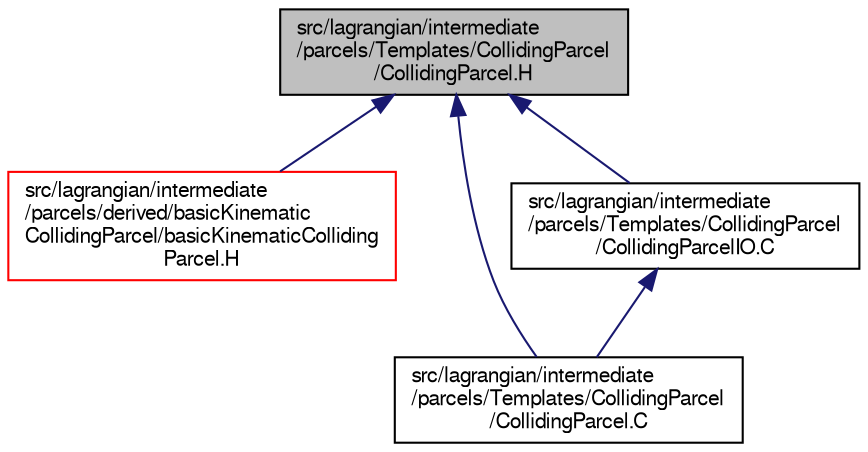 digraph "src/lagrangian/intermediate/parcels/Templates/CollidingParcel/CollidingParcel.H"
{
  bgcolor="transparent";
  edge [fontname="FreeSans",fontsize="10",labelfontname="FreeSans",labelfontsize="10"];
  node [fontname="FreeSans",fontsize="10",shape=record];
  Node304 [label="src/lagrangian/intermediate\l/parcels/Templates/CollidingParcel\l/CollidingParcel.H",height=0.2,width=0.4,color="black", fillcolor="grey75", style="filled", fontcolor="black"];
  Node304 -> Node305 [dir="back",color="midnightblue",fontsize="10",style="solid",fontname="FreeSans"];
  Node305 [label="src/lagrangian/intermediate\l/parcels/derived/basicKinematic\lCollidingParcel/basicKinematicColliding\lParcel.H",height=0.2,width=0.4,color="red",URL="$a05270.html"];
  Node304 -> Node311 [dir="back",color="midnightblue",fontsize="10",style="solid",fontname="FreeSans"];
  Node311 [label="src/lagrangian/intermediate\l/parcels/Templates/CollidingParcel\l/CollidingParcel.C",height=0.2,width=0.4,color="black",URL="$a05393.html"];
  Node304 -> Node312 [dir="back",color="midnightblue",fontsize="10",style="solid",fontname="FreeSans"];
  Node312 [label="src/lagrangian/intermediate\l/parcels/Templates/CollidingParcel\l/CollidingParcelIO.C",height=0.2,width=0.4,color="black",URL="$a05402.html"];
  Node312 -> Node311 [dir="back",color="midnightblue",fontsize="10",style="solid",fontname="FreeSans"];
}
